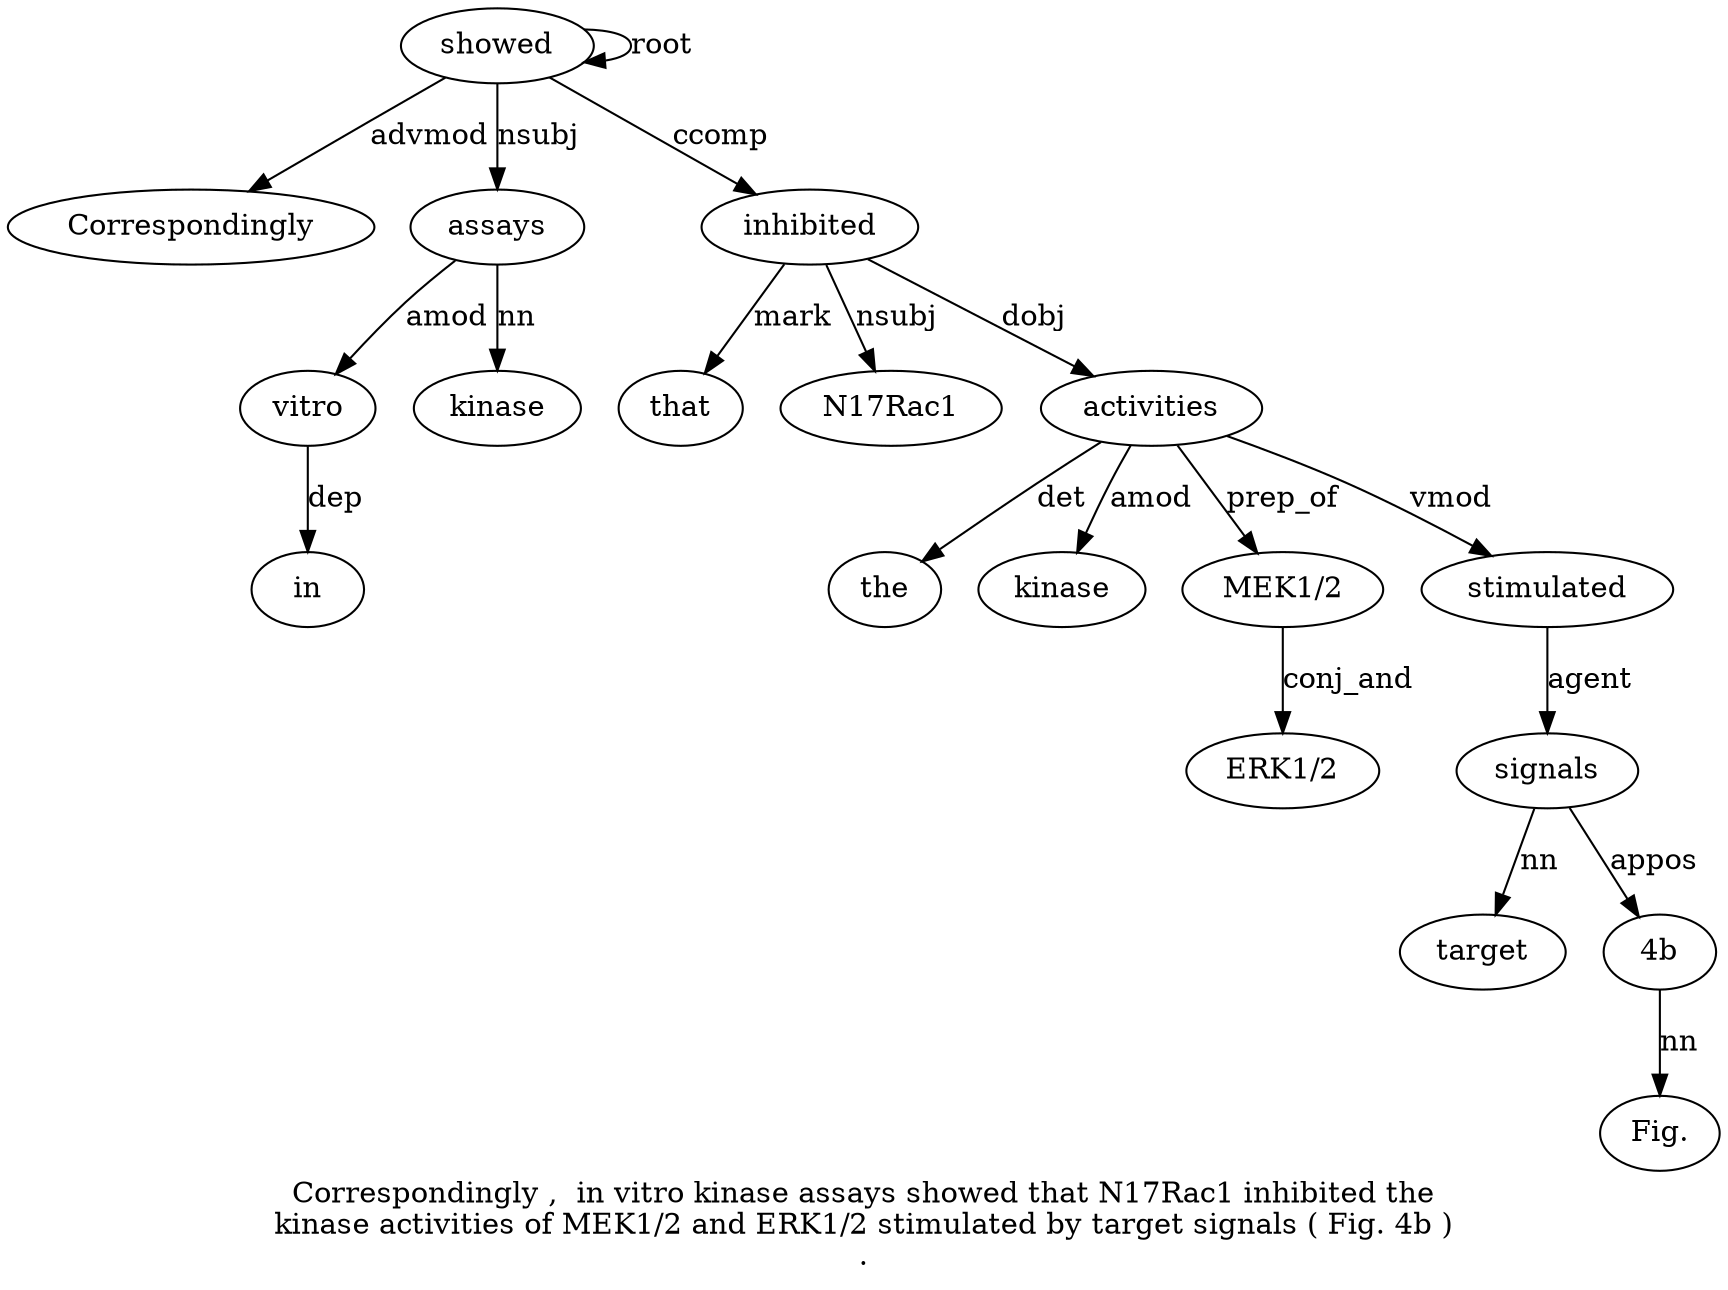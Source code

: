 digraph "Correspondingly ,  in vitro kinase assays showed that N17Rac1 inhibited the kinase activities of MEK1/2 and ERK1/2 stimulated by target signals ( Fig. 4b ) ." {
label="Correspondingly ,  in vitro kinase assays showed that N17Rac1 inhibited the
kinase activities of MEK1/2 and ERK1/2 stimulated by target signals ( Fig. 4b )
.";
showed7 [style=filled, fillcolor=white, label=showed];
Correspondingly1 [style=filled, fillcolor=white, label=Correspondingly];
showed7 -> Correspondingly1  [label=advmod];
vitro4 [style=filled, fillcolor=white, label=vitro];
in3 [style=filled, fillcolor=white, label=in];
vitro4 -> in3  [label=dep];
assays6 [style=filled, fillcolor=white, label=assays];
assays6 -> vitro4  [label=amod];
kinase5 [style=filled, fillcolor=white, label=kinase];
assays6 -> kinase5  [label=nn];
showed7 -> assays6  [label=nsubj];
showed7 -> showed7  [label=root];
inhibited10 [style=filled, fillcolor=white, label=inhibited];
that8 [style=filled, fillcolor=white, label=that];
inhibited10 -> that8  [label=mark];
N17Rac19 [style=filled, fillcolor=white, label=N17Rac1];
inhibited10 -> N17Rac19  [label=nsubj];
showed7 -> inhibited10  [label=ccomp];
activities13 [style=filled, fillcolor=white, label=activities];
the11 [style=filled, fillcolor=white, label=the];
activities13 -> the11  [label=det];
kinase12 [style=filled, fillcolor=white, label=kinase];
activities13 -> kinase12  [label=amod];
inhibited10 -> activities13  [label=dobj];
"MEK1/215" [style=filled, fillcolor=white, label="MEK1/2"];
activities13 -> "MEK1/215"  [label=prep_of];
"ERK1/217" [style=filled, fillcolor=white, label="ERK1/2"];
"MEK1/215" -> "ERK1/217"  [label=conj_and];
stimulated18 [style=filled, fillcolor=white, label=stimulated];
activities13 -> stimulated18  [label=vmod];
signals21 [style=filled, fillcolor=white, label=signals];
target20 [style=filled, fillcolor=white, label=target];
signals21 -> target20  [label=nn];
stimulated18 -> signals21  [label=agent];
"4b2" [style=filled, fillcolor=white, label="4b"];
"Fig.23" [style=filled, fillcolor=white, label="Fig."];
"4b2" -> "Fig.23"  [label=nn];
signals21 -> "4b2"  [label=appos];
}
